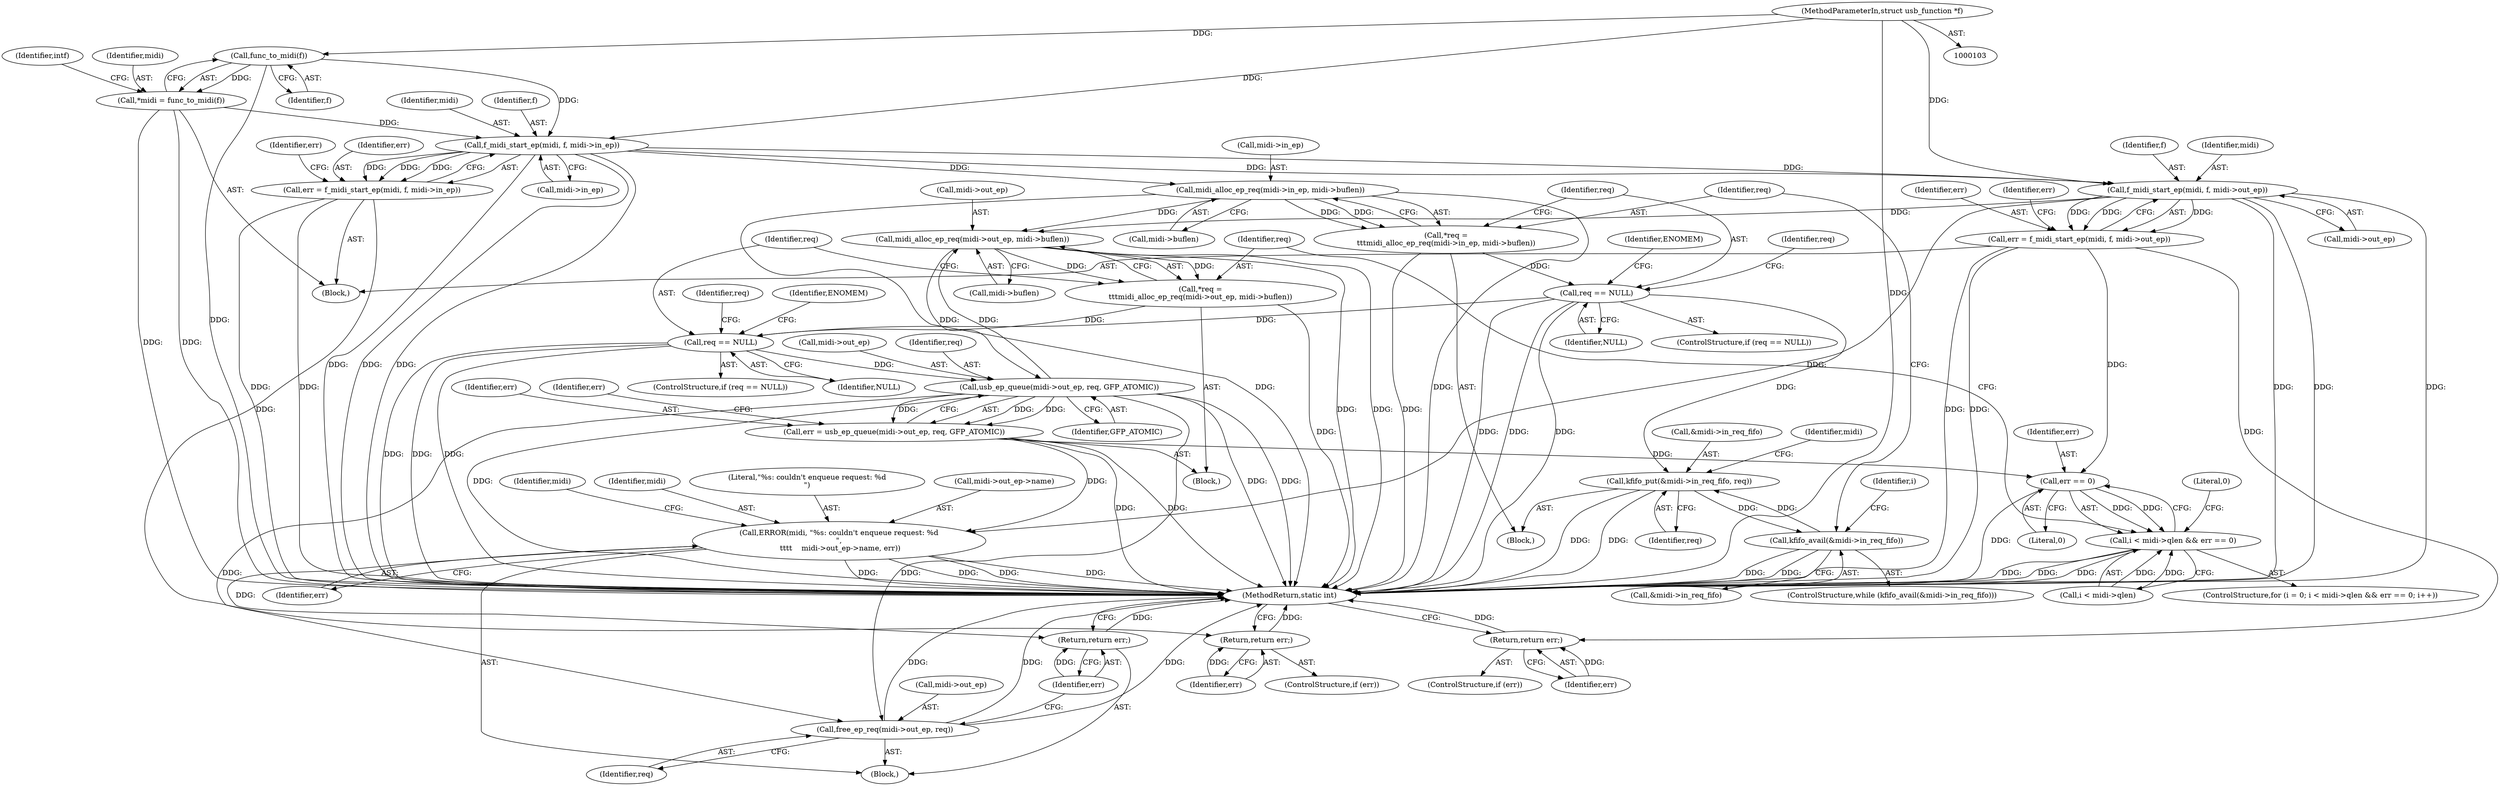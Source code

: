 digraph "1_linux_7fafcfdf6377b18b2a726ea554d6e593ba44349f@pointer" {
"1000125" [label="(Call,f_midi_start_ep(midi, f, midi->in_ep))"];
"1000109" [label="(Call,*midi = func_to_midi(f))"];
"1000111" [label="(Call,func_to_midi(f))"];
"1000104" [label="(MethodParameterIn,struct usb_function *f)"];
"1000123" [label="(Call,err = f_midi_start_ep(midi, f, midi->in_ep))"];
"1000133" [label="(Return,return err;)"];
"1000137" [label="(Call,f_midi_start_ep(midi, f, midi->out_ep))"];
"1000135" [label="(Call,err = f_midi_start_ep(midi, f, midi->out_ep))"];
"1000145" [label="(Return,return err;)"];
"1000197" [label="(Call,err == 0)"];
"1000191" [label="(Call,i < midi->qlen && err == 0)"];
"1000206" [label="(Call,midi_alloc_ep_req(midi->out_ep, midi->buflen))"];
"1000204" [label="(Call,*req =\n\t\t\tmidi_alloc_ep_req(midi->out_ep, midi->buflen))"];
"1000214" [label="(Call,req == NULL)"];
"1000227" [label="(Call,usb_ep_queue(midi->out_ep, req, GFP_ATOMIC))"];
"1000225" [label="(Call,err = usb_ep_queue(midi->out_ep, req, GFP_ATOMIC))"];
"1000236" [label="(Call,ERROR(midi, \"%s: couldn't enqueue request: %d\n\",\n \t\t\t\t    midi->out_ep->name, err))"];
"1000250" [label="(Return,return err;)"];
"1000245" [label="(Call,free_ep_req(midi->out_ep, req))"];
"1000157" [label="(Call,midi_alloc_ep_req(midi->in_ep, midi->buflen))"];
"1000155" [label="(Call,*req =\n\t\t\tmidi_alloc_ep_req(midi->in_ep, midi->buflen))"];
"1000165" [label="(Call,req == NULL)"];
"1000181" [label="(Call,kfifo_put(&midi->in_req_fifo, req))"];
"1000148" [label="(Call,kfifo_avail(&midi->in_req_fifo))"];
"1000182" [label="(Call,&midi->in_req_fifo)"];
"1000128" [label="(Call,midi->in_ep)"];
"1000151" [label="(Identifier,midi)"];
"1000186" [label="(Identifier,req)"];
"1000232" [label="(Identifier,GFP_ATOMIC)"];
"1000137" [label="(Call,f_midi_start_ep(midi, f, midi->out_ep))"];
"1000117" [label="(Identifier,intf)"];
"1000213" [label="(ControlStructure,if (req == NULL))"];
"1000210" [label="(Call,midi->buflen)"];
"1000219" [label="(Identifier,ENOMEM)"];
"1000156" [label="(Identifier,req)"];
"1000146" [label="(Identifier,err)"];
"1000124" [label="(Identifier,err)"];
"1000228" [label="(Call,midi->out_ep)"];
"1000132" [label="(Identifier,err)"];
"1000170" [label="(Identifier,ENOMEM)"];
"1000145" [label="(Return,return err;)"];
"1000234" [label="(Identifier,err)"];
"1000236" [label="(Call,ERROR(midi, \"%s: couldn't enqueue request: %d\n\",\n \t\t\t\t    midi->out_ep->name, err))"];
"1000123" [label="(Call,err = f_midi_start_ep(midi, f, midi->in_ep))"];
"1000227" [label="(Call,usb_ep_queue(midi->out_ep, req, GFP_ATOMIC))"];
"1000144" [label="(Identifier,err)"];
"1000126" [label="(Identifier,midi)"];
"1000247" [label="(Identifier,midi)"];
"1000143" [label="(ControlStructure,if (err))"];
"1000167" [label="(Identifier,NULL)"];
"1000215" [label="(Identifier,req)"];
"1000206" [label="(Call,midi_alloc_ep_req(midi->out_ep, midi->buflen))"];
"1000205" [label="(Identifier,req)"];
"1000109" [label="(Call,*midi = func_to_midi(f))"];
"1000189" [label="(Identifier,i)"];
"1000251" [label="(Identifier,err)"];
"1000161" [label="(Call,midi->buflen)"];
"1000164" [label="(ControlStructure,if (req == NULL))"];
"1000136" [label="(Identifier,err)"];
"1000216" [label="(Identifier,NULL)"];
"1000245" [label="(Call,free_ep_req(midi->out_ep, req))"];
"1000149" [label="(Call,&midi->in_req_fifo)"];
"1000244" [label="(Identifier,err)"];
"1000226" [label="(Identifier,err)"];
"1000192" [label="(Call,i < midi->qlen)"];
"1000231" [label="(Identifier,req)"];
"1000250" [label="(Return,return err;)"];
"1000222" [label="(Identifier,req)"];
"1000249" [label="(Identifier,req)"];
"1000155" [label="(Call,*req =\n\t\t\tmidi_alloc_ep_req(midi->in_ep, midi->buflen))"];
"1000157" [label="(Call,midi_alloc_ep_req(midi->in_ep, midi->buflen))"];
"1000104" [label="(MethodParameterIn,struct usb_function *f)"];
"1000111" [label="(Call,func_to_midi(f))"];
"1000204" [label="(Call,*req =\n\t\t\tmidi_alloc_ep_req(midi->out_ep, midi->buflen))"];
"1000110" [label="(Identifier,midi)"];
"1000148" [label="(Call,kfifo_avail(&midi->in_req_fifo))"];
"1000147" [label="(ControlStructure,while (kfifo_avail(&midi->in_req_fifo)))"];
"1000153" [label="(Block,)"];
"1000133" [label="(Return,return err;)"];
"1000131" [label="(ControlStructure,if (err))"];
"1000107" [label="(Block,)"];
"1000127" [label="(Identifier,f)"];
"1000253" [label="(Literal,0)"];
"1000134" [label="(Identifier,err)"];
"1000158" [label="(Call,midi->in_ep)"];
"1000254" [label="(MethodReturn,static int)"];
"1000139" [label="(Identifier,f)"];
"1000197" [label="(Call,err == 0)"];
"1000166" [label="(Identifier,req)"];
"1000198" [label="(Identifier,err)"];
"1000246" [label="(Call,midi->out_ep)"];
"1000191" [label="(Call,i < midi->qlen && err == 0)"];
"1000225" [label="(Call,err = usb_ep_queue(midi->out_ep, req, GFP_ATOMIC))"];
"1000140" [label="(Call,midi->out_ep)"];
"1000165" [label="(Call,req == NULL)"];
"1000138" [label="(Identifier,midi)"];
"1000135" [label="(Call,err = f_midi_start_ep(midi, f, midi->out_ep))"];
"1000214" [label="(Call,req == NULL)"];
"1000237" [label="(Identifier,midi)"];
"1000207" [label="(Call,midi->out_ep)"];
"1000125" [label="(Call,f_midi_start_ep(midi, f, midi->in_ep))"];
"1000187" [label="(ControlStructure,for (i = 0; i < midi->qlen && err == 0; i++))"];
"1000112" [label="(Identifier,f)"];
"1000235" [label="(Block,)"];
"1000202" [label="(Block,)"];
"1000238" [label="(Literal,\"%s: couldn't enqueue request: %d\n\")"];
"1000173" [label="(Identifier,req)"];
"1000199" [label="(Literal,0)"];
"1000239" [label="(Call,midi->out_ep->name)"];
"1000181" [label="(Call,kfifo_put(&midi->in_req_fifo, req))"];
"1000125" -> "1000123"  [label="AST: "];
"1000125" -> "1000128"  [label="CFG: "];
"1000126" -> "1000125"  [label="AST: "];
"1000127" -> "1000125"  [label="AST: "];
"1000128" -> "1000125"  [label="AST: "];
"1000123" -> "1000125"  [label="CFG: "];
"1000125" -> "1000254"  [label="DDG: "];
"1000125" -> "1000254"  [label="DDG: "];
"1000125" -> "1000254"  [label="DDG: "];
"1000125" -> "1000123"  [label="DDG: "];
"1000125" -> "1000123"  [label="DDG: "];
"1000125" -> "1000123"  [label="DDG: "];
"1000109" -> "1000125"  [label="DDG: "];
"1000111" -> "1000125"  [label="DDG: "];
"1000104" -> "1000125"  [label="DDG: "];
"1000125" -> "1000137"  [label="DDG: "];
"1000125" -> "1000137"  [label="DDG: "];
"1000125" -> "1000157"  [label="DDG: "];
"1000109" -> "1000107"  [label="AST: "];
"1000109" -> "1000111"  [label="CFG: "];
"1000110" -> "1000109"  [label="AST: "];
"1000111" -> "1000109"  [label="AST: "];
"1000117" -> "1000109"  [label="CFG: "];
"1000109" -> "1000254"  [label="DDG: "];
"1000109" -> "1000254"  [label="DDG: "];
"1000111" -> "1000109"  [label="DDG: "];
"1000111" -> "1000112"  [label="CFG: "];
"1000112" -> "1000111"  [label="AST: "];
"1000111" -> "1000254"  [label="DDG: "];
"1000104" -> "1000111"  [label="DDG: "];
"1000104" -> "1000103"  [label="AST: "];
"1000104" -> "1000254"  [label="DDG: "];
"1000104" -> "1000137"  [label="DDG: "];
"1000123" -> "1000107"  [label="AST: "];
"1000124" -> "1000123"  [label="AST: "];
"1000132" -> "1000123"  [label="CFG: "];
"1000123" -> "1000254"  [label="DDG: "];
"1000123" -> "1000254"  [label="DDG: "];
"1000123" -> "1000133"  [label="DDG: "];
"1000133" -> "1000131"  [label="AST: "];
"1000133" -> "1000134"  [label="CFG: "];
"1000134" -> "1000133"  [label="AST: "];
"1000254" -> "1000133"  [label="CFG: "];
"1000133" -> "1000254"  [label="DDG: "];
"1000134" -> "1000133"  [label="DDG: "];
"1000137" -> "1000135"  [label="AST: "];
"1000137" -> "1000140"  [label="CFG: "];
"1000138" -> "1000137"  [label="AST: "];
"1000139" -> "1000137"  [label="AST: "];
"1000140" -> "1000137"  [label="AST: "];
"1000135" -> "1000137"  [label="CFG: "];
"1000137" -> "1000254"  [label="DDG: "];
"1000137" -> "1000254"  [label="DDG: "];
"1000137" -> "1000254"  [label="DDG: "];
"1000137" -> "1000135"  [label="DDG: "];
"1000137" -> "1000135"  [label="DDG: "];
"1000137" -> "1000135"  [label="DDG: "];
"1000137" -> "1000206"  [label="DDG: "];
"1000137" -> "1000236"  [label="DDG: "];
"1000135" -> "1000107"  [label="AST: "];
"1000136" -> "1000135"  [label="AST: "];
"1000144" -> "1000135"  [label="CFG: "];
"1000135" -> "1000254"  [label="DDG: "];
"1000135" -> "1000254"  [label="DDG: "];
"1000135" -> "1000145"  [label="DDG: "];
"1000135" -> "1000197"  [label="DDG: "];
"1000145" -> "1000143"  [label="AST: "];
"1000145" -> "1000146"  [label="CFG: "];
"1000146" -> "1000145"  [label="AST: "];
"1000254" -> "1000145"  [label="CFG: "];
"1000145" -> "1000254"  [label="DDG: "];
"1000146" -> "1000145"  [label="DDG: "];
"1000197" -> "1000191"  [label="AST: "];
"1000197" -> "1000199"  [label="CFG: "];
"1000198" -> "1000197"  [label="AST: "];
"1000199" -> "1000197"  [label="AST: "];
"1000191" -> "1000197"  [label="CFG: "];
"1000197" -> "1000254"  [label="DDG: "];
"1000197" -> "1000191"  [label="DDG: "];
"1000197" -> "1000191"  [label="DDG: "];
"1000225" -> "1000197"  [label="DDG: "];
"1000191" -> "1000187"  [label="AST: "];
"1000191" -> "1000192"  [label="CFG: "];
"1000192" -> "1000191"  [label="AST: "];
"1000205" -> "1000191"  [label="CFG: "];
"1000253" -> "1000191"  [label="CFG: "];
"1000191" -> "1000254"  [label="DDG: "];
"1000191" -> "1000254"  [label="DDG: "];
"1000191" -> "1000254"  [label="DDG: "];
"1000192" -> "1000191"  [label="DDG: "];
"1000192" -> "1000191"  [label="DDG: "];
"1000206" -> "1000204"  [label="AST: "];
"1000206" -> "1000210"  [label="CFG: "];
"1000207" -> "1000206"  [label="AST: "];
"1000210" -> "1000206"  [label="AST: "];
"1000204" -> "1000206"  [label="CFG: "];
"1000206" -> "1000254"  [label="DDG: "];
"1000206" -> "1000254"  [label="DDG: "];
"1000206" -> "1000204"  [label="DDG: "];
"1000206" -> "1000204"  [label="DDG: "];
"1000227" -> "1000206"  [label="DDG: "];
"1000157" -> "1000206"  [label="DDG: "];
"1000206" -> "1000227"  [label="DDG: "];
"1000204" -> "1000202"  [label="AST: "];
"1000205" -> "1000204"  [label="AST: "];
"1000215" -> "1000204"  [label="CFG: "];
"1000204" -> "1000254"  [label="DDG: "];
"1000204" -> "1000214"  [label="DDG: "];
"1000214" -> "1000213"  [label="AST: "];
"1000214" -> "1000216"  [label="CFG: "];
"1000215" -> "1000214"  [label="AST: "];
"1000216" -> "1000214"  [label="AST: "];
"1000219" -> "1000214"  [label="CFG: "];
"1000222" -> "1000214"  [label="CFG: "];
"1000214" -> "1000254"  [label="DDG: "];
"1000214" -> "1000254"  [label="DDG: "];
"1000214" -> "1000254"  [label="DDG: "];
"1000165" -> "1000214"  [label="DDG: "];
"1000214" -> "1000227"  [label="DDG: "];
"1000227" -> "1000225"  [label="AST: "];
"1000227" -> "1000232"  [label="CFG: "];
"1000228" -> "1000227"  [label="AST: "];
"1000231" -> "1000227"  [label="AST: "];
"1000232" -> "1000227"  [label="AST: "];
"1000225" -> "1000227"  [label="CFG: "];
"1000227" -> "1000254"  [label="DDG: "];
"1000227" -> "1000254"  [label="DDG: "];
"1000227" -> "1000254"  [label="DDG: "];
"1000227" -> "1000225"  [label="DDG: "];
"1000227" -> "1000225"  [label="DDG: "];
"1000227" -> "1000225"  [label="DDG: "];
"1000227" -> "1000245"  [label="DDG: "];
"1000227" -> "1000245"  [label="DDG: "];
"1000225" -> "1000202"  [label="AST: "];
"1000226" -> "1000225"  [label="AST: "];
"1000234" -> "1000225"  [label="CFG: "];
"1000225" -> "1000254"  [label="DDG: "];
"1000225" -> "1000254"  [label="DDG: "];
"1000225" -> "1000236"  [label="DDG: "];
"1000236" -> "1000235"  [label="AST: "];
"1000236" -> "1000244"  [label="CFG: "];
"1000237" -> "1000236"  [label="AST: "];
"1000238" -> "1000236"  [label="AST: "];
"1000239" -> "1000236"  [label="AST: "];
"1000244" -> "1000236"  [label="AST: "];
"1000247" -> "1000236"  [label="CFG: "];
"1000236" -> "1000254"  [label="DDG: "];
"1000236" -> "1000254"  [label="DDG: "];
"1000236" -> "1000254"  [label="DDG: "];
"1000236" -> "1000254"  [label="DDG: "];
"1000236" -> "1000250"  [label="DDG: "];
"1000250" -> "1000235"  [label="AST: "];
"1000250" -> "1000251"  [label="CFG: "];
"1000251" -> "1000250"  [label="AST: "];
"1000254" -> "1000250"  [label="CFG: "];
"1000250" -> "1000254"  [label="DDG: "];
"1000251" -> "1000250"  [label="DDG: "];
"1000245" -> "1000235"  [label="AST: "];
"1000245" -> "1000249"  [label="CFG: "];
"1000246" -> "1000245"  [label="AST: "];
"1000249" -> "1000245"  [label="AST: "];
"1000251" -> "1000245"  [label="CFG: "];
"1000245" -> "1000254"  [label="DDG: "];
"1000245" -> "1000254"  [label="DDG: "];
"1000245" -> "1000254"  [label="DDG: "];
"1000157" -> "1000155"  [label="AST: "];
"1000157" -> "1000161"  [label="CFG: "];
"1000158" -> "1000157"  [label="AST: "];
"1000161" -> "1000157"  [label="AST: "];
"1000155" -> "1000157"  [label="CFG: "];
"1000157" -> "1000254"  [label="DDG: "];
"1000157" -> "1000254"  [label="DDG: "];
"1000157" -> "1000155"  [label="DDG: "];
"1000157" -> "1000155"  [label="DDG: "];
"1000155" -> "1000153"  [label="AST: "];
"1000156" -> "1000155"  [label="AST: "];
"1000166" -> "1000155"  [label="CFG: "];
"1000155" -> "1000254"  [label="DDG: "];
"1000155" -> "1000165"  [label="DDG: "];
"1000165" -> "1000164"  [label="AST: "];
"1000165" -> "1000167"  [label="CFG: "];
"1000166" -> "1000165"  [label="AST: "];
"1000167" -> "1000165"  [label="AST: "];
"1000170" -> "1000165"  [label="CFG: "];
"1000173" -> "1000165"  [label="CFG: "];
"1000165" -> "1000254"  [label="DDG: "];
"1000165" -> "1000254"  [label="DDG: "];
"1000165" -> "1000254"  [label="DDG: "];
"1000165" -> "1000181"  [label="DDG: "];
"1000181" -> "1000153"  [label="AST: "];
"1000181" -> "1000186"  [label="CFG: "];
"1000182" -> "1000181"  [label="AST: "];
"1000186" -> "1000181"  [label="AST: "];
"1000151" -> "1000181"  [label="CFG: "];
"1000181" -> "1000254"  [label="DDG: "];
"1000181" -> "1000254"  [label="DDG: "];
"1000181" -> "1000148"  [label="DDG: "];
"1000148" -> "1000181"  [label="DDG: "];
"1000148" -> "1000147"  [label="AST: "];
"1000148" -> "1000149"  [label="CFG: "];
"1000149" -> "1000148"  [label="AST: "];
"1000156" -> "1000148"  [label="CFG: "];
"1000189" -> "1000148"  [label="CFG: "];
"1000148" -> "1000254"  [label="DDG: "];
"1000148" -> "1000254"  [label="DDG: "];
}
